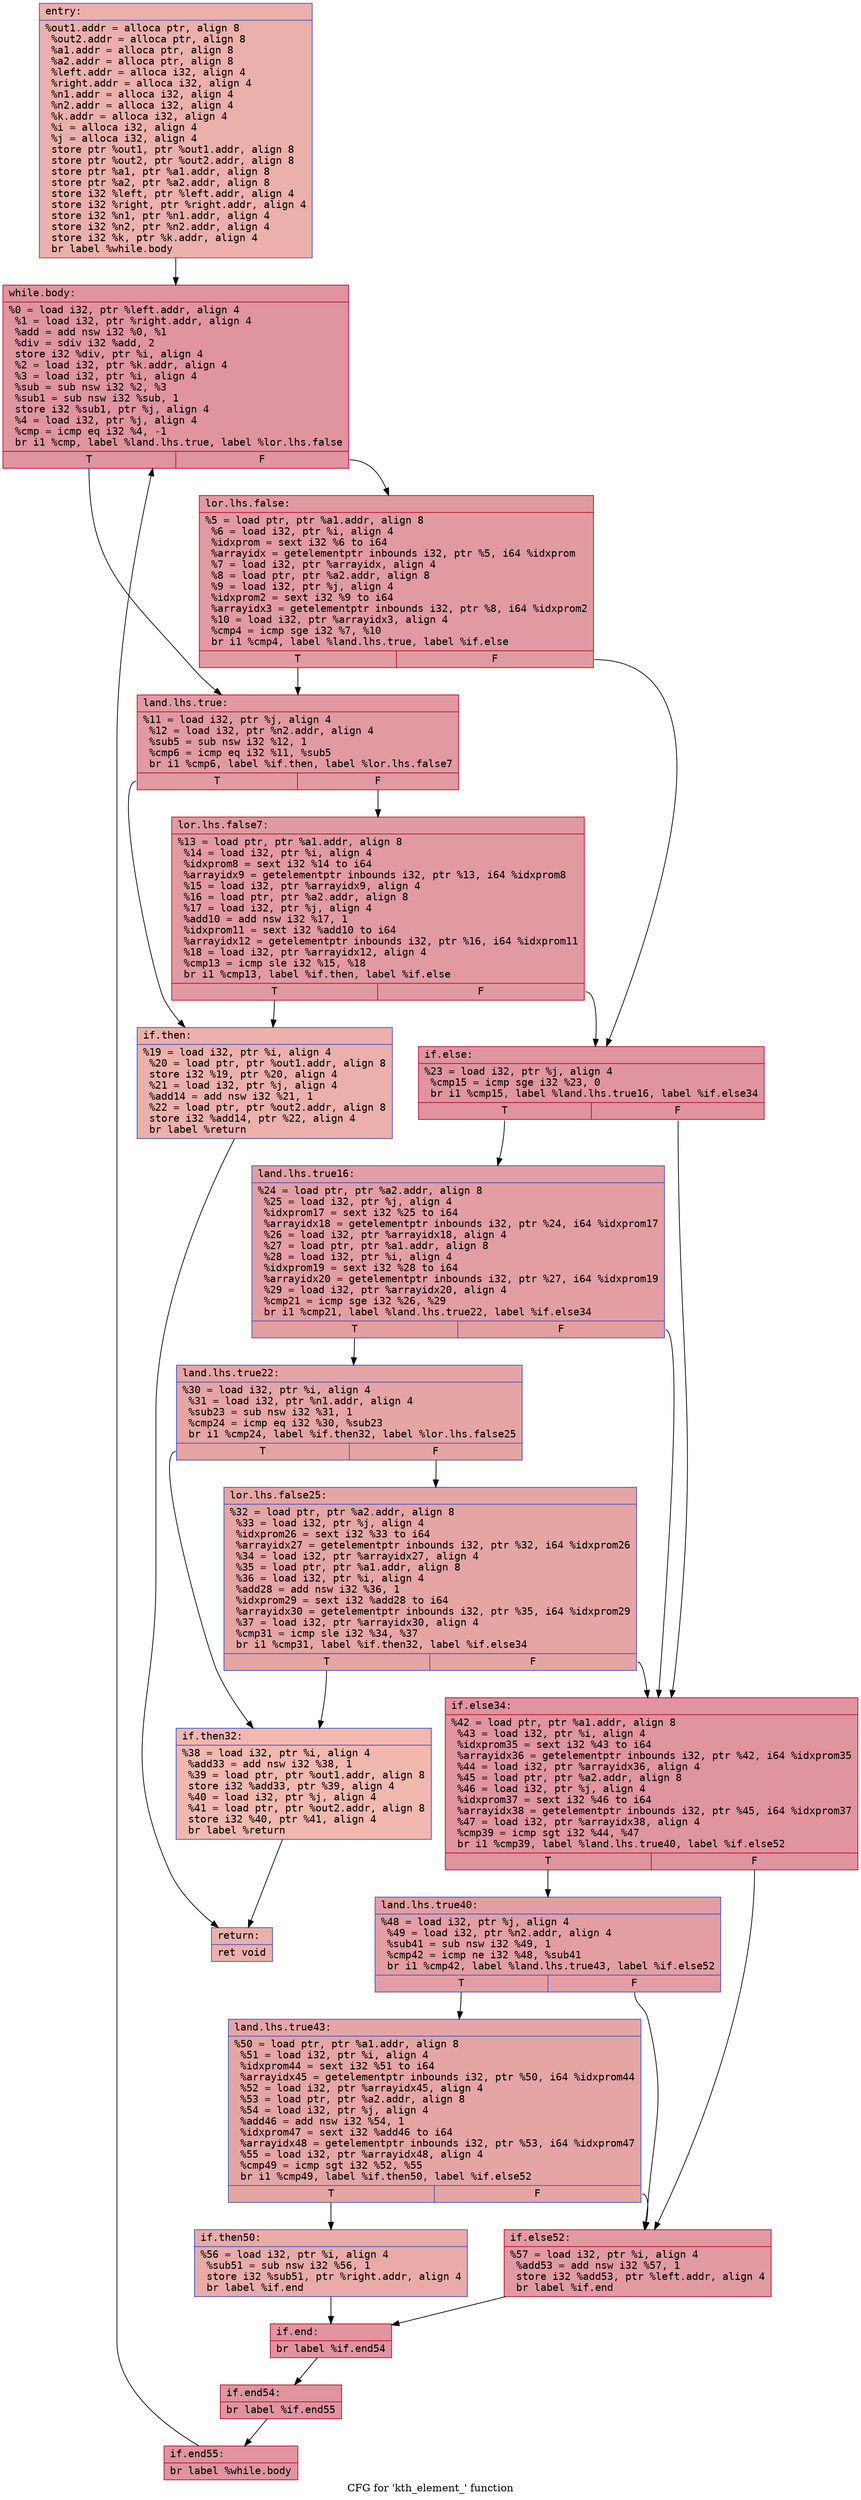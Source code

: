 digraph "CFG for 'kth_element_' function" {
	label="CFG for 'kth_element_' function";

	Node0x561d7ab8a1b0 [shape=record,color="#3d50c3ff", style=filled, fillcolor="#d24b4070" fontname="Courier",label="{entry:\l|  %out1.addr = alloca ptr, align 8\l  %out2.addr = alloca ptr, align 8\l  %a1.addr = alloca ptr, align 8\l  %a2.addr = alloca ptr, align 8\l  %left.addr = alloca i32, align 4\l  %right.addr = alloca i32, align 4\l  %n1.addr = alloca i32, align 4\l  %n2.addr = alloca i32, align 4\l  %k.addr = alloca i32, align 4\l  %i = alloca i32, align 4\l  %j = alloca i32, align 4\l  store ptr %out1, ptr %out1.addr, align 8\l  store ptr %out2, ptr %out2.addr, align 8\l  store ptr %a1, ptr %a1.addr, align 8\l  store ptr %a2, ptr %a2.addr, align 8\l  store i32 %left, ptr %left.addr, align 4\l  store i32 %right, ptr %right.addr, align 4\l  store i32 %n1, ptr %n1.addr, align 4\l  store i32 %n2, ptr %n2.addr, align 4\l  store i32 %k, ptr %k.addr, align 4\l  br label %while.body\l}"];
	Node0x561d7ab8a1b0 -> Node0x561d7aba0200[tooltip="entry -> while.body\nProbability 100.00%" ];
	Node0x561d7aba0200 [shape=record,color="#b70d28ff", style=filled, fillcolor="#b70d2870" fontname="Courier",label="{while.body:\l|  %0 = load i32, ptr %left.addr, align 4\l  %1 = load i32, ptr %right.addr, align 4\l  %add = add nsw i32 %0, %1\l  %div = sdiv i32 %add, 2\l  store i32 %div, ptr %i, align 4\l  %2 = load i32, ptr %k.addr, align 4\l  %3 = load i32, ptr %i, align 4\l  %sub = sub nsw i32 %2, %3\l  %sub1 = sub nsw i32 %sub, 1\l  store i32 %sub1, ptr %j, align 4\l  %4 = load i32, ptr %j, align 4\l  %cmp = icmp eq i32 %4, -1\l  br i1 %cmp, label %land.lhs.true, label %lor.lhs.false\l|{<s0>T|<s1>F}}"];
	Node0x561d7aba0200:s0 -> Node0x561d7aba0c20[tooltip="while.body -> land.lhs.true\nProbability 37.50%" ];
	Node0x561d7aba0200:s1 -> Node0x561d7aba0ca0[tooltip="while.body -> lor.lhs.false\nProbability 62.50%" ];
	Node0x561d7aba0ca0 [shape=record,color="#b70d28ff", style=filled, fillcolor="#bb1b2c70" fontname="Courier",label="{lor.lhs.false:\l|  %5 = load ptr, ptr %a1.addr, align 8\l  %6 = load i32, ptr %i, align 4\l  %idxprom = sext i32 %6 to i64\l  %arrayidx = getelementptr inbounds i32, ptr %5, i64 %idxprom\l  %7 = load i32, ptr %arrayidx, align 4\l  %8 = load ptr, ptr %a2.addr, align 8\l  %9 = load i32, ptr %j, align 4\l  %idxprom2 = sext i32 %9 to i64\l  %arrayidx3 = getelementptr inbounds i32, ptr %8, i64 %idxprom2\l  %10 = load i32, ptr %arrayidx3, align 4\l  %cmp4 = icmp sge i32 %7, %10\l  br i1 %cmp4, label %land.lhs.true, label %if.else\l|{<s0>T|<s1>F}}"];
	Node0x561d7aba0ca0:s0 -> Node0x561d7aba0c20[tooltip="lor.lhs.false -> land.lhs.true\nProbability 50.00%" ];
	Node0x561d7aba0ca0:s1 -> Node0x561d7aba1450[tooltip="lor.lhs.false -> if.else\nProbability 50.00%" ];
	Node0x561d7aba0c20 [shape=record,color="#b70d28ff", style=filled, fillcolor="#bb1b2c70" fontname="Courier",label="{land.lhs.true:\l|  %11 = load i32, ptr %j, align 4\l  %12 = load i32, ptr %n2.addr, align 4\l  %sub5 = sub nsw i32 %12, 1\l  %cmp6 = icmp eq i32 %11, %sub5\l  br i1 %cmp6, label %if.then, label %lor.lhs.false7\l|{<s0>T|<s1>F}}"];
	Node0x561d7aba0c20:s0 -> Node0x561d7aba17d0[tooltip="land.lhs.true -> if.then\nProbability 3.12%" ];
	Node0x561d7aba0c20:s1 -> Node0x561d7aba1840[tooltip="land.lhs.true -> lor.lhs.false7\nProbability 96.88%" ];
	Node0x561d7aba1840 [shape=record,color="#b70d28ff", style=filled, fillcolor="#bb1b2c70" fontname="Courier",label="{lor.lhs.false7:\l|  %13 = load ptr, ptr %a1.addr, align 8\l  %14 = load i32, ptr %i, align 4\l  %idxprom8 = sext i32 %14 to i64\l  %arrayidx9 = getelementptr inbounds i32, ptr %13, i64 %idxprom8\l  %15 = load i32, ptr %arrayidx9, align 4\l  %16 = load ptr, ptr %a2.addr, align 8\l  %17 = load i32, ptr %j, align 4\l  %add10 = add nsw i32 %17, 1\l  %idxprom11 = sext i32 %add10 to i64\l  %arrayidx12 = getelementptr inbounds i32, ptr %16, i64 %idxprom11\l  %18 = load i32, ptr %arrayidx12, align 4\l  %cmp13 = icmp sle i32 %15, %18\l  br i1 %cmp13, label %if.then, label %if.else\l|{<s0>T|<s1>F}}"];
	Node0x561d7aba1840:s0 -> Node0x561d7aba17d0[tooltip="lor.lhs.false7 -> if.then\nProbability 3.12%" ];
	Node0x561d7aba1840:s1 -> Node0x561d7aba1450[tooltip="lor.lhs.false7 -> if.else\nProbability 96.88%" ];
	Node0x561d7aba17d0 [shape=record,color="#3d50c3ff", style=filled, fillcolor="#d24b4070" fontname="Courier",label="{if.then:\l|  %19 = load i32, ptr %i, align 4\l  %20 = load ptr, ptr %out1.addr, align 8\l  store i32 %19, ptr %20, align 4\l  %21 = load i32, ptr %j, align 4\l  %add14 = add nsw i32 %21, 1\l  %22 = load ptr, ptr %out2.addr, align 8\l  store i32 %add14, ptr %22, align 4\l  br label %return\l}"];
	Node0x561d7aba17d0 -> Node0x561d7aba2550[tooltip="if.then -> return\nProbability 100.00%" ];
	Node0x561d7aba1450 [shape=record,color="#b70d28ff", style=filled, fillcolor="#b70d2870" fontname="Courier",label="{if.else:\l|  %23 = load i32, ptr %j, align 4\l  %cmp15 = icmp sge i32 %23, 0\l  br i1 %cmp15, label %land.lhs.true16, label %if.else34\l|{<s0>T|<s1>F}}"];
	Node0x561d7aba1450:s0 -> Node0x561d7aba2760[tooltip="if.else -> land.lhs.true16\nProbability 50.00%" ];
	Node0x561d7aba1450:s1 -> Node0x561d7aba2e00[tooltip="if.else -> if.else34\nProbability 50.00%" ];
	Node0x561d7aba2760 [shape=record,color="#3d50c3ff", style=filled, fillcolor="#be242e70" fontname="Courier",label="{land.lhs.true16:\l|  %24 = load ptr, ptr %a2.addr, align 8\l  %25 = load i32, ptr %j, align 4\l  %idxprom17 = sext i32 %25 to i64\l  %arrayidx18 = getelementptr inbounds i32, ptr %24, i64 %idxprom17\l  %26 = load i32, ptr %arrayidx18, align 4\l  %27 = load ptr, ptr %a1.addr, align 8\l  %28 = load i32, ptr %i, align 4\l  %idxprom19 = sext i32 %28 to i64\l  %arrayidx20 = getelementptr inbounds i32, ptr %27, i64 %idxprom19\l  %29 = load i32, ptr %arrayidx20, align 4\l  %cmp21 = icmp sge i32 %26, %29\l  br i1 %cmp21, label %land.lhs.true22, label %if.else34\l|{<s0>T|<s1>F}}"];
	Node0x561d7aba2760:s0 -> Node0x561d7aba35c0[tooltip="land.lhs.true16 -> land.lhs.true22\nProbability 50.00%" ];
	Node0x561d7aba2760:s1 -> Node0x561d7aba2e00[tooltip="land.lhs.true16 -> if.else34\nProbability 50.00%" ];
	Node0x561d7aba35c0 [shape=record,color="#3d50c3ff", style=filled, fillcolor="#c5333470" fontname="Courier",label="{land.lhs.true22:\l|  %30 = load i32, ptr %i, align 4\l  %31 = load i32, ptr %n1.addr, align 4\l  %sub23 = sub nsw i32 %31, 1\l  %cmp24 = icmp eq i32 %30, %sub23\l  br i1 %cmp24, label %if.then32, label %lor.lhs.false25\l|{<s0>T|<s1>F}}"];
	Node0x561d7aba35c0:s0 -> Node0x561d7aba3980[tooltip="land.lhs.true22 -> if.then32\nProbability 3.12%" ];
	Node0x561d7aba35c0:s1 -> Node0x561d7aba39d0[tooltip="land.lhs.true22 -> lor.lhs.false25\nProbability 96.88%" ];
	Node0x561d7aba39d0 [shape=record,color="#3d50c3ff", style=filled, fillcolor="#c5333470" fontname="Courier",label="{lor.lhs.false25:\l|  %32 = load ptr, ptr %a2.addr, align 8\l  %33 = load i32, ptr %j, align 4\l  %idxprom26 = sext i32 %33 to i64\l  %arrayidx27 = getelementptr inbounds i32, ptr %32, i64 %idxprom26\l  %34 = load i32, ptr %arrayidx27, align 4\l  %35 = load ptr, ptr %a1.addr, align 8\l  %36 = load i32, ptr %i, align 4\l  %add28 = add nsw i32 %36, 1\l  %idxprom29 = sext i32 %add28 to i64\l  %arrayidx30 = getelementptr inbounds i32, ptr %35, i64 %idxprom29\l  %37 = load i32, ptr %arrayidx30, align 4\l  %cmp31 = icmp sle i32 %34, %37\l  br i1 %cmp31, label %if.then32, label %if.else34\l|{<s0>T|<s1>F}}"];
	Node0x561d7aba39d0:s0 -> Node0x561d7aba3980[tooltip="lor.lhs.false25 -> if.then32\nProbability 3.12%" ];
	Node0x561d7aba39d0:s1 -> Node0x561d7aba2e00[tooltip="lor.lhs.false25 -> if.else34\nProbability 96.88%" ];
	Node0x561d7aba3980 [shape=record,color="#3d50c3ff", style=filled, fillcolor="#dc5d4a70" fontname="Courier",label="{if.then32:\l|  %38 = load i32, ptr %i, align 4\l  %add33 = add nsw i32 %38, 1\l  %39 = load ptr, ptr %out1.addr, align 8\l  store i32 %add33, ptr %39, align 4\l  %40 = load i32, ptr %j, align 4\l  %41 = load ptr, ptr %out2.addr, align 8\l  store i32 %40, ptr %41, align 4\l  br label %return\l}"];
	Node0x561d7aba3980 -> Node0x561d7aba2550[tooltip="if.then32 -> return\nProbability 100.00%" ];
	Node0x561d7aba2e00 [shape=record,color="#b70d28ff", style=filled, fillcolor="#b70d2870" fontname="Courier",label="{if.else34:\l|  %42 = load ptr, ptr %a1.addr, align 8\l  %43 = load i32, ptr %i, align 4\l  %idxprom35 = sext i32 %43 to i64\l  %arrayidx36 = getelementptr inbounds i32, ptr %42, i64 %idxprom35\l  %44 = load i32, ptr %arrayidx36, align 4\l  %45 = load ptr, ptr %a2.addr, align 8\l  %46 = load i32, ptr %j, align 4\l  %idxprom37 = sext i32 %46 to i64\l  %arrayidx38 = getelementptr inbounds i32, ptr %45, i64 %idxprom37\l  %47 = load i32, ptr %arrayidx38, align 4\l  %cmp39 = icmp sgt i32 %44, %47\l  br i1 %cmp39, label %land.lhs.true40, label %if.else52\l|{<s0>T|<s1>F}}"];
	Node0x561d7aba2e00:s0 -> Node0x561d7aba55f0[tooltip="if.else34 -> land.lhs.true40\nProbability 50.00%" ];
	Node0x561d7aba2e00:s1 -> Node0x561d7aba5670[tooltip="if.else34 -> if.else52\nProbability 50.00%" ];
	Node0x561d7aba55f0 [shape=record,color="#3d50c3ff", style=filled, fillcolor="#be242e70" fontname="Courier",label="{land.lhs.true40:\l|  %48 = load i32, ptr %j, align 4\l  %49 = load i32, ptr %n2.addr, align 4\l  %sub41 = sub nsw i32 %49, 1\l  %cmp42 = icmp ne i32 %48, %sub41\l  br i1 %cmp42, label %land.lhs.true43, label %if.else52\l|{<s0>T|<s1>F}}"];
	Node0x561d7aba55f0:s0 -> Node0x561d7aba5a30[tooltip="land.lhs.true40 -> land.lhs.true43\nProbability 50.00%" ];
	Node0x561d7aba55f0:s1 -> Node0x561d7aba5670[tooltip="land.lhs.true40 -> if.else52\nProbability 50.00%" ];
	Node0x561d7aba5a30 [shape=record,color="#3d50c3ff", style=filled, fillcolor="#c5333470" fontname="Courier",label="{land.lhs.true43:\l|  %50 = load ptr, ptr %a1.addr, align 8\l  %51 = load i32, ptr %i, align 4\l  %idxprom44 = sext i32 %51 to i64\l  %arrayidx45 = getelementptr inbounds i32, ptr %50, i64 %idxprom44\l  %52 = load i32, ptr %arrayidx45, align 4\l  %53 = load ptr, ptr %a2.addr, align 8\l  %54 = load i32, ptr %j, align 4\l  %add46 = add nsw i32 %54, 1\l  %idxprom47 = sext i32 %add46 to i64\l  %arrayidx48 = getelementptr inbounds i32, ptr %53, i64 %idxprom47\l  %55 = load i32, ptr %arrayidx48, align 4\l  %cmp49 = icmp sgt i32 %52, %55\l  br i1 %cmp49, label %if.then50, label %if.else52\l|{<s0>T|<s1>F}}"];
	Node0x561d7aba5a30:s0 -> Node0x561d7aba6270[tooltip="land.lhs.true43 -> if.then50\nProbability 50.00%" ];
	Node0x561d7aba5a30:s1 -> Node0x561d7aba5670[tooltip="land.lhs.true43 -> if.else52\nProbability 50.00%" ];
	Node0x561d7aba6270 [shape=record,color="#3d50c3ff", style=filled, fillcolor="#cc403a70" fontname="Courier",label="{if.then50:\l|  %56 = load i32, ptr %i, align 4\l  %sub51 = sub nsw i32 %56, 1\l  store i32 %sub51, ptr %right.addr, align 4\l  br label %if.end\l}"];
	Node0x561d7aba6270 -> Node0x561d7aba6570[tooltip="if.then50 -> if.end\nProbability 100.00%" ];
	Node0x561d7aba5670 [shape=record,color="#b70d28ff", style=filled, fillcolor="#bb1b2c70" fontname="Courier",label="{if.else52:\l|  %57 = load i32, ptr %i, align 4\l  %add53 = add nsw i32 %57, 1\l  store i32 %add53, ptr %left.addr, align 4\l  br label %if.end\l}"];
	Node0x561d7aba5670 -> Node0x561d7aba6570[tooltip="if.else52 -> if.end\nProbability 100.00%" ];
	Node0x561d7aba6570 [shape=record,color="#b70d28ff", style=filled, fillcolor="#b70d2870" fontname="Courier",label="{if.end:\l|  br label %if.end54\l}"];
	Node0x561d7aba6570 -> Node0x561d7aba6890[tooltip="if.end -> if.end54\nProbability 100.00%" ];
	Node0x561d7aba6890 [shape=record,color="#b70d28ff", style=filled, fillcolor="#b70d2870" fontname="Courier",label="{if.end54:\l|  br label %if.end55\l}"];
	Node0x561d7aba6890 -> Node0x561d7aba6980[tooltip="if.end54 -> if.end55\nProbability 100.00%" ];
	Node0x561d7aba6980 [shape=record,color="#b70d28ff", style=filled, fillcolor="#b70d2870" fontname="Courier",label="{if.end55:\l|  br label %while.body\l}"];
	Node0x561d7aba6980 -> Node0x561d7aba0200[tooltip="if.end55 -> while.body\nProbability 100.00%" ];
	Node0x561d7aba2550 [shape=record,color="#3d50c3ff", style=filled, fillcolor="#d24b4070" fontname="Courier",label="{return:\l|  ret void\l}"];
}
